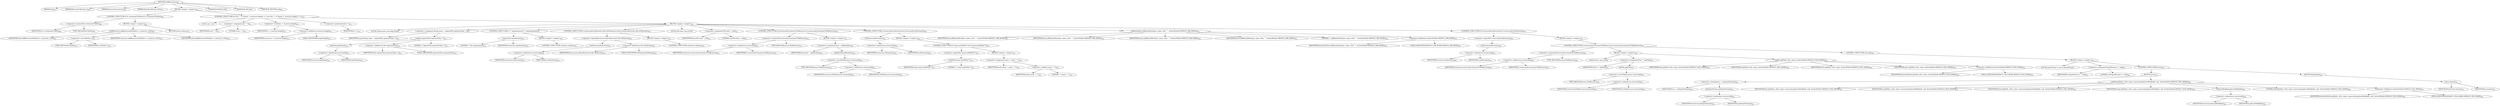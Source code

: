 digraph "addResources" {  
"1904" [label = <(METHOD,addResources)<SUB>805</SUB>> ]
"77" [label = <(PARAM,this)<SUB>805</SUB>> ]
"1905" [label = <(PARAM,ResourceCollection rc)<SUB>805</SUB>> ]
"1906" [label = <(PARAM,Resource[] resources)<SUB>806</SUB>> ]
"1907" [label = <(PARAM,ZipOutputStream zOut)<SUB>807</SUB>> ]
"1908" [label = <(BLOCK,&lt;empty&gt;,&lt;empty&gt;)<SUB>808</SUB>> ]
"1909" [label = <(CONTROL_STRUCTURE,if (rc instanceof FileSet),if (rc instanceof FileSet))<SUB>809</SUB>> ]
"1910" [label = <(&lt;operator&gt;.instanceOf,rc instanceof FileSet)<SUB>809</SUB>> ]
"1911" [label = <(IDENTIFIER,rc,rc instanceof FileSet)<SUB>809</SUB>> ]
"1912" [label = <(TYPE_REF,FileSet,FileSet)<SUB>809</SUB>> ]
"1913" [label = <(BLOCK,&lt;empty&gt;,&lt;empty&gt;)<SUB>809</SUB>> ]
"1914" [label = <(addResources,addResources((FileSet) rc, resources, zOut))<SUB>810</SUB>> ]
"76" [label = <(IDENTIFIER,this,addResources((FileSet) rc, resources, zOut))<SUB>810</SUB>> ]
"1915" [label = <(&lt;operator&gt;.cast,(FileSet) rc)<SUB>810</SUB>> ]
"1916" [label = <(TYPE_REF,FileSet,FileSet)<SUB>810</SUB>> ]
"1917" [label = <(IDENTIFIER,rc,(FileSet) rc)<SUB>810</SUB>> ]
"1918" [label = <(IDENTIFIER,resources,addResources((FileSet) rc, resources, zOut))<SUB>810</SUB>> ]
"1919" [label = <(IDENTIFIER,zOut,addResources((FileSet) rc, resources, zOut))<SUB>810</SUB>> ]
"1920" [label = <(RETURN,return;,return;)<SUB>811</SUB>> ]
"1921" [label = <(CONTROL_STRUCTURE,for (int i = 0; Some(i &lt; resources.length); i++),for (int i = 0; Some(i &lt; resources.length); i++))<SUB>813</SUB>> ]
"1922" [label = <(LOCAL,int i: int)> ]
"1923" [label = <(&lt;operator&gt;.assignment,int i = 0)<SUB>813</SUB>> ]
"1924" [label = <(IDENTIFIER,i,int i = 0)<SUB>813</SUB>> ]
"1925" [label = <(LITERAL,0,int i = 0)<SUB>813</SUB>> ]
"1926" [label = <(&lt;operator&gt;.lessThan,i &lt; resources.length)<SUB>813</SUB>> ]
"1927" [label = <(IDENTIFIER,i,i &lt; resources.length)<SUB>813</SUB>> ]
"1928" [label = <(&lt;operator&gt;.fieldAccess,resources.length)<SUB>813</SUB>> ]
"1929" [label = <(IDENTIFIER,resources,i &lt; resources.length)<SUB>813</SUB>> ]
"1930" [label = <(FIELD_IDENTIFIER,length,length)<SUB>813</SUB>> ]
"1931" [label = <(&lt;operator&gt;.postIncrement,i++)<SUB>813</SUB>> ]
"1932" [label = <(IDENTIFIER,i,i++)<SUB>813</SUB>> ]
"1933" [label = <(BLOCK,&lt;empty&gt;,&lt;empty&gt;)<SUB>813</SUB>> ]
"1934" [label = <(LOCAL,String name: java.lang.String)> ]
"1935" [label = <(&lt;operator&gt;.assignment,String name = replace(File.separatorChar, '/'))<SUB>814</SUB>> ]
"1936" [label = <(IDENTIFIER,name,String name = replace(File.separatorChar, '/'))<SUB>814</SUB>> ]
"1937" [label = <(replace,replace(File.separatorChar, '/'))<SUB>814</SUB>> ]
"1938" [label = <(getName,getName())<SUB>814</SUB>> ]
"1939" [label = <(&lt;operator&gt;.indexAccess,resources[i])<SUB>814</SUB>> ]
"1940" [label = <(IDENTIFIER,resources,getName())<SUB>814</SUB>> ]
"1941" [label = <(IDENTIFIER,i,getName())<SUB>814</SUB>> ]
"1942" [label = <(&lt;operator&gt;.fieldAccess,File.separatorChar)<SUB>814</SUB>> ]
"1943" [label = <(IDENTIFIER,File,replace(File.separatorChar, '/'))<SUB>814</SUB>> ]
"1944" [label = <(FIELD_IDENTIFIER,separatorChar,separatorChar)<SUB>814</SUB>> ]
"1945" [label = <(LITERAL,'/',replace(File.separatorChar, '/'))<SUB>815</SUB>> ]
"1946" [label = <(CONTROL_STRUCTURE,if (&quot;&quot;.equals(name)),if (&quot;&quot;.equals(name)))<SUB>816</SUB>> ]
"1947" [label = <(equals,this.equals(name))<SUB>816</SUB>> ]
"1948" [label = <(LITERAL,&quot;&quot;,this.equals(name))<SUB>816</SUB>> ]
"1949" [label = <(IDENTIFIER,name,this.equals(name))<SUB>816</SUB>> ]
"1950" [label = <(BLOCK,&lt;empty&gt;,&lt;empty&gt;)<SUB>816</SUB>> ]
"1951" [label = <(CONTROL_STRUCTURE,continue;,continue;)<SUB>817</SUB>> ]
"1952" [label = <(CONTROL_STRUCTURE,if (resources[i].isDirectory() &amp;&amp; doFilesonly),if (resources[i].isDirectory() &amp;&amp; doFilesonly))<SUB>819</SUB>> ]
"1953" [label = <(&lt;operator&gt;.logicalAnd,resources[i].isDirectory() &amp;&amp; doFilesonly)<SUB>819</SUB>> ]
"1954" [label = <(isDirectory,isDirectory())<SUB>819</SUB>> ]
"1955" [label = <(&lt;operator&gt;.indexAccess,resources[i])<SUB>819</SUB>> ]
"1956" [label = <(IDENTIFIER,resources,isDirectory())<SUB>819</SUB>> ]
"1957" [label = <(IDENTIFIER,i,isDirectory())<SUB>819</SUB>> ]
"1958" [label = <(&lt;operator&gt;.fieldAccess,this.doFilesonly)<SUB>819</SUB>> ]
"1959" [label = <(IDENTIFIER,this,resources[i].isDirectory() &amp;&amp; doFilesonly)<SUB>819</SUB>> ]
"1960" [label = <(FIELD_IDENTIFIER,doFilesonly,doFilesonly)<SUB>819</SUB>> ]
"1961" [label = <(BLOCK,&lt;empty&gt;,&lt;empty&gt;)<SUB>819</SUB>> ]
"1962" [label = <(CONTROL_STRUCTURE,continue;,continue;)<SUB>820</SUB>> ]
"1963" [label = <(LOCAL,File base: java.io.File)> ]
"1964" [label = <(&lt;operator&gt;.assignment,File base = null)<SUB>822</SUB>> ]
"1965" [label = <(IDENTIFIER,base,File base = null)<SUB>822</SUB>> ]
"1966" [label = <(LITERAL,null,File base = null)<SUB>822</SUB>> ]
"1967" [label = <(CONTROL_STRUCTURE,if (resources[i] instanceof FileResource),if (resources[i] instanceof FileResource))<SUB>823</SUB>> ]
"1968" [label = <(&lt;operator&gt;.instanceOf,resources[i] instanceof FileResource)<SUB>823</SUB>> ]
"1969" [label = <(&lt;operator&gt;.indexAccess,resources[i])<SUB>823</SUB>> ]
"1970" [label = <(IDENTIFIER,resources,resources[i] instanceof FileResource)<SUB>823</SUB>> ]
"1971" [label = <(IDENTIFIER,i,resources[i] instanceof FileResource)<SUB>823</SUB>> ]
"1972" [label = <(TYPE_REF,FileResource,FileResource)<SUB>823</SUB>> ]
"1973" [label = <(BLOCK,&lt;empty&gt;,&lt;empty&gt;)<SUB>823</SUB>> ]
"1974" [label = <(&lt;operator&gt;.assignment,base = getBaseDir())<SUB>824</SUB>> ]
"1975" [label = <(IDENTIFIER,base,base = getBaseDir())<SUB>824</SUB>> ]
"1976" [label = <(getBaseDir,getBaseDir())<SUB>824</SUB>> ]
"1977" [label = <(&lt;operator&gt;.cast,(FileResource) resources[i])<SUB>824</SUB>> ]
"1978" [label = <(TYPE_REF,FileResource,FileResource)<SUB>824</SUB>> ]
"1979" [label = <(&lt;operator&gt;.indexAccess,resources[i])<SUB>824</SUB>> ]
"1980" [label = <(IDENTIFIER,resources,(FileResource) resources[i])<SUB>824</SUB>> ]
"1981" [label = <(IDENTIFIER,i,(FileResource) resources[i])<SUB>824</SUB>> ]
"1982" [label = <(CONTROL_STRUCTURE,if (resources[i].isDirectory()),if (resources[i].isDirectory()))<SUB>826</SUB>> ]
"1983" [label = <(isDirectory,isDirectory())<SUB>826</SUB>> ]
"1984" [label = <(&lt;operator&gt;.indexAccess,resources[i])<SUB>826</SUB>> ]
"1985" [label = <(IDENTIFIER,resources,isDirectory())<SUB>826</SUB>> ]
"1986" [label = <(IDENTIFIER,i,isDirectory())<SUB>826</SUB>> ]
"1987" [label = <(BLOCK,&lt;empty&gt;,&lt;empty&gt;)<SUB>826</SUB>> ]
"1988" [label = <(CONTROL_STRUCTURE,if (!name.endsWith(&quot;/&quot;)),if (!name.endsWith(&quot;/&quot;)))<SUB>827</SUB>> ]
"1989" [label = <(&lt;operator&gt;.logicalNot,!name.endsWith(&quot;/&quot;))<SUB>827</SUB>> ]
"1990" [label = <(endsWith,name.endsWith(&quot;/&quot;))<SUB>827</SUB>> ]
"1991" [label = <(IDENTIFIER,name,name.endsWith(&quot;/&quot;))<SUB>827</SUB>> ]
"1992" [label = <(LITERAL,&quot;/&quot;,name.endsWith(&quot;/&quot;))<SUB>827</SUB>> ]
"1993" [label = <(BLOCK,&lt;empty&gt;,&lt;empty&gt;)<SUB>827</SUB>> ]
"1994" [label = <(&lt;operator&gt;.assignment,name = name + &quot;/&quot;)<SUB>828</SUB>> ]
"1995" [label = <(IDENTIFIER,name,name = name + &quot;/&quot;)<SUB>828</SUB>> ]
"1996" [label = <(&lt;operator&gt;.addition,name + &quot;/&quot;)<SUB>828</SUB>> ]
"1997" [label = <(IDENTIFIER,name,name + &quot;/&quot;)<SUB>828</SUB>> ]
"1998" [label = <(LITERAL,&quot;/&quot;,name + &quot;/&quot;)<SUB>828</SUB>> ]
"1999" [label = <(addParentDirs,addParentDirs(base, name, zOut, &quot;&quot;, ArchiveFileSet.DEFAULT_DIR_MODE))<SUB>832</SUB>> ]
"78" [label = <(IDENTIFIER,this,addParentDirs(base, name, zOut, &quot;&quot;, ArchiveFileSet.DEFAULT_DIR_MODE))<SUB>832</SUB>> ]
"2000" [label = <(IDENTIFIER,base,addParentDirs(base, name, zOut, &quot;&quot;, ArchiveFileSet.DEFAULT_DIR_MODE))<SUB>832</SUB>> ]
"2001" [label = <(IDENTIFIER,name,addParentDirs(base, name, zOut, &quot;&quot;, ArchiveFileSet.DEFAULT_DIR_MODE))<SUB>832</SUB>> ]
"2002" [label = <(IDENTIFIER,zOut,addParentDirs(base, name, zOut, &quot;&quot;, ArchiveFileSet.DEFAULT_DIR_MODE))<SUB>832</SUB>> ]
"2003" [label = <(LITERAL,&quot;&quot;,addParentDirs(base, name, zOut, &quot;&quot;, ArchiveFileSet.DEFAULT_DIR_MODE))<SUB>832</SUB>> ]
"2004" [label = <(&lt;operator&gt;.fieldAccess,ArchiveFileSet.DEFAULT_DIR_MODE)<SUB>833</SUB>> ]
"2005" [label = <(IDENTIFIER,ArchiveFileSet,addParentDirs(base, name, zOut, &quot;&quot;, ArchiveFileSet.DEFAULT_DIR_MODE))<SUB>833</SUB>> ]
"2006" [label = <(FIELD_IDENTIFIER,DEFAULT_DIR_MODE,DEFAULT_DIR_MODE)<SUB>833</SUB>> ]
"2007" [label = <(CONTROL_STRUCTURE,if (!resources[i].isDirectory()),if (!resources[i].isDirectory()))<SUB>835</SUB>> ]
"2008" [label = <(&lt;operator&gt;.logicalNot,!resources[i].isDirectory())<SUB>835</SUB>> ]
"2009" [label = <(isDirectory,isDirectory())<SUB>835</SUB>> ]
"2010" [label = <(&lt;operator&gt;.indexAccess,resources[i])<SUB>835</SUB>> ]
"2011" [label = <(IDENTIFIER,resources,isDirectory())<SUB>835</SUB>> ]
"2012" [label = <(IDENTIFIER,i,isDirectory())<SUB>835</SUB>> ]
"2013" [label = <(BLOCK,&lt;empty&gt;,&lt;empty&gt;)<SUB>835</SUB>> ]
"2014" [label = <(CONTROL_STRUCTURE,if (resources[i] instanceof FileResource),if (resources[i] instanceof FileResource))<SUB>836</SUB>> ]
"2015" [label = <(&lt;operator&gt;.instanceOf,resources[i] instanceof FileResource)<SUB>836</SUB>> ]
"2016" [label = <(&lt;operator&gt;.indexAccess,resources[i])<SUB>836</SUB>> ]
"2017" [label = <(IDENTIFIER,resources,resources[i] instanceof FileResource)<SUB>836</SUB>> ]
"2018" [label = <(IDENTIFIER,i,resources[i] instanceof FileResource)<SUB>836</SUB>> ]
"2019" [label = <(TYPE_REF,FileResource,FileResource)<SUB>836</SUB>> ]
"2020" [label = <(BLOCK,&lt;empty&gt;,&lt;empty&gt;)<SUB>836</SUB>> ]
"2021" [label = <(LOCAL,File f: java.io.File)> ]
"2022" [label = <(&lt;operator&gt;.assignment,File f = getFile())<SUB>837</SUB>> ]
"2023" [label = <(IDENTIFIER,f,File f = getFile())<SUB>837</SUB>> ]
"2024" [label = <(getFile,getFile())<SUB>837</SUB>> ]
"2025" [label = <(&lt;operator&gt;.cast,(FileResource) resources[i])<SUB>837</SUB>> ]
"2026" [label = <(TYPE_REF,FileResource,FileResource)<SUB>837</SUB>> ]
"2027" [label = <(&lt;operator&gt;.indexAccess,resources[i])<SUB>837</SUB>> ]
"2028" [label = <(IDENTIFIER,resources,(FileResource) resources[i])<SUB>837</SUB>> ]
"2029" [label = <(IDENTIFIER,i,(FileResource) resources[i])<SUB>837</SUB>> ]
"2030" [label = <(zipFile,zipFile(f, zOut, name, ArchiveFileSet.DEFAULT_FILE_MODE))<SUB>838</SUB>> ]
"79" [label = <(IDENTIFIER,this,zipFile(f, zOut, name, ArchiveFileSet.DEFAULT_FILE_MODE))<SUB>838</SUB>> ]
"2031" [label = <(IDENTIFIER,f,zipFile(f, zOut, name, ArchiveFileSet.DEFAULT_FILE_MODE))<SUB>838</SUB>> ]
"2032" [label = <(IDENTIFIER,zOut,zipFile(f, zOut, name, ArchiveFileSet.DEFAULT_FILE_MODE))<SUB>838</SUB>> ]
"2033" [label = <(IDENTIFIER,name,zipFile(f, zOut, name, ArchiveFileSet.DEFAULT_FILE_MODE))<SUB>838</SUB>> ]
"2034" [label = <(&lt;operator&gt;.fieldAccess,ArchiveFileSet.DEFAULT_FILE_MODE)<SUB>838</SUB>> ]
"2035" [label = <(IDENTIFIER,ArchiveFileSet,zipFile(f, zOut, name, ArchiveFileSet.DEFAULT_FILE_MODE))<SUB>838</SUB>> ]
"2036" [label = <(FIELD_IDENTIFIER,DEFAULT_FILE_MODE,DEFAULT_FILE_MODE)<SUB>838</SUB>> ]
"2037" [label = <(CONTROL_STRUCTURE,else,else)<SUB>839</SUB>> ]
"2038" [label = <(BLOCK,&lt;empty&gt;,&lt;empty&gt;)<SUB>839</SUB>> ]
"2039" [label = <(LOCAL,InputStream is: java.io.InputStream)> ]
"2040" [label = <(&lt;operator&gt;.assignment,InputStream is = null)<SUB>840</SUB>> ]
"2041" [label = <(IDENTIFIER,is,InputStream is = null)<SUB>840</SUB>> ]
"2042" [label = <(LITERAL,null,InputStream is = null)<SUB>840</SUB>> ]
"2043" [label = <(CONTROL_STRUCTURE,try,try)<SUB>841</SUB>> ]
"2044" [label = <(BLOCK,try,try)<SUB>841</SUB>> ]
"2045" [label = <(&lt;operator&gt;.assignment,is = getInputStream())<SUB>842</SUB>> ]
"2046" [label = <(IDENTIFIER,is,is = getInputStream())<SUB>842</SUB>> ]
"2047" [label = <(getInputStream,getInputStream())<SUB>842</SUB>> ]
"2048" [label = <(&lt;operator&gt;.indexAccess,resources[i])<SUB>842</SUB>> ]
"2049" [label = <(IDENTIFIER,resources,getInputStream())<SUB>842</SUB>> ]
"2050" [label = <(IDENTIFIER,i,getInputStream())<SUB>842</SUB>> ]
"2051" [label = <(zipFile,zipFile(is, zOut, name, resources[i].getLastModified(), null, ArchiveFileSet.DEFAULT_FILE_MODE))<SUB>843</SUB>> ]
"80" [label = <(IDENTIFIER,this,zipFile(is, zOut, name, resources[i].getLastModified(), null, ArchiveFileSet.DEFAULT_FILE_MODE))<SUB>843</SUB>> ]
"2052" [label = <(IDENTIFIER,is,zipFile(is, zOut, name, resources[i].getLastModified(), null, ArchiveFileSet.DEFAULT_FILE_MODE))<SUB>843</SUB>> ]
"2053" [label = <(IDENTIFIER,zOut,zipFile(is, zOut, name, resources[i].getLastModified(), null, ArchiveFileSet.DEFAULT_FILE_MODE))<SUB>843</SUB>> ]
"2054" [label = <(IDENTIFIER,name,zipFile(is, zOut, name, resources[i].getLastModified(), null, ArchiveFileSet.DEFAULT_FILE_MODE))<SUB>843</SUB>> ]
"2055" [label = <(getLastModified,getLastModified())<SUB>844</SUB>> ]
"2056" [label = <(&lt;operator&gt;.indexAccess,resources[i])<SUB>844</SUB>> ]
"2057" [label = <(IDENTIFIER,resources,getLastModified())<SUB>844</SUB>> ]
"2058" [label = <(IDENTIFIER,i,getLastModified())<SUB>844</SUB>> ]
"2059" [label = <(LITERAL,null,zipFile(is, zOut, name, resources[i].getLastModified(), null, ArchiveFileSet.DEFAULT_FILE_MODE))<SUB>845</SUB>> ]
"2060" [label = <(&lt;operator&gt;.fieldAccess,ArchiveFileSet.DEFAULT_FILE_MODE)<SUB>845</SUB>> ]
"2061" [label = <(IDENTIFIER,ArchiveFileSet,zipFile(is, zOut, name, resources[i].getLastModified(), null, ArchiveFileSet.DEFAULT_FILE_MODE))<SUB>845</SUB>> ]
"2062" [label = <(FIELD_IDENTIFIER,DEFAULT_FILE_MODE,DEFAULT_FILE_MODE)<SUB>845</SUB>> ]
"2063" [label = <(BLOCK,finally,finally)<SUB>846</SUB>> ]
"2064" [label = <(close,close(is))<SUB>847</SUB>> ]
"2065" [label = <(IDENTIFIER,FileUtils,close(is))<SUB>847</SUB>> ]
"2066" [label = <(IDENTIFIER,is,close(is))<SUB>847</SUB>> ]
"2067" [label = <(MODIFIER,PROTECTED)> ]
"2068" [label = <(MODIFIER,VIRTUAL)> ]
"2069" [label = <(METHOD_RETURN,void)<SUB>805</SUB>> ]
  "1904" -> "77" 
  "1904" -> "1905" 
  "1904" -> "1906" 
  "1904" -> "1907" 
  "1904" -> "1908" 
  "1904" -> "2067" 
  "1904" -> "2068" 
  "1904" -> "2069" 
  "1908" -> "1909" 
  "1908" -> "1921" 
  "1909" -> "1910" 
  "1909" -> "1913" 
  "1910" -> "1911" 
  "1910" -> "1912" 
  "1913" -> "1914" 
  "1913" -> "1920" 
  "1914" -> "76" 
  "1914" -> "1915" 
  "1914" -> "1918" 
  "1914" -> "1919" 
  "1915" -> "1916" 
  "1915" -> "1917" 
  "1921" -> "1922" 
  "1921" -> "1923" 
  "1921" -> "1926" 
  "1921" -> "1931" 
  "1921" -> "1933" 
  "1923" -> "1924" 
  "1923" -> "1925" 
  "1926" -> "1927" 
  "1926" -> "1928" 
  "1928" -> "1929" 
  "1928" -> "1930" 
  "1931" -> "1932" 
  "1933" -> "1934" 
  "1933" -> "1935" 
  "1933" -> "1946" 
  "1933" -> "1952" 
  "1933" -> "1963" 
  "1933" -> "1964" 
  "1933" -> "1967" 
  "1933" -> "1982" 
  "1933" -> "1999" 
  "1933" -> "2007" 
  "1935" -> "1936" 
  "1935" -> "1937" 
  "1937" -> "1938" 
  "1937" -> "1942" 
  "1937" -> "1945" 
  "1938" -> "1939" 
  "1939" -> "1940" 
  "1939" -> "1941" 
  "1942" -> "1943" 
  "1942" -> "1944" 
  "1946" -> "1947" 
  "1946" -> "1950" 
  "1947" -> "1948" 
  "1947" -> "1949" 
  "1950" -> "1951" 
  "1952" -> "1953" 
  "1952" -> "1961" 
  "1953" -> "1954" 
  "1953" -> "1958" 
  "1954" -> "1955" 
  "1955" -> "1956" 
  "1955" -> "1957" 
  "1958" -> "1959" 
  "1958" -> "1960" 
  "1961" -> "1962" 
  "1964" -> "1965" 
  "1964" -> "1966" 
  "1967" -> "1968" 
  "1967" -> "1973" 
  "1968" -> "1969" 
  "1968" -> "1972" 
  "1969" -> "1970" 
  "1969" -> "1971" 
  "1973" -> "1974" 
  "1974" -> "1975" 
  "1974" -> "1976" 
  "1976" -> "1977" 
  "1977" -> "1978" 
  "1977" -> "1979" 
  "1979" -> "1980" 
  "1979" -> "1981" 
  "1982" -> "1983" 
  "1982" -> "1987" 
  "1983" -> "1984" 
  "1984" -> "1985" 
  "1984" -> "1986" 
  "1987" -> "1988" 
  "1988" -> "1989" 
  "1988" -> "1993" 
  "1989" -> "1990" 
  "1990" -> "1991" 
  "1990" -> "1992" 
  "1993" -> "1994" 
  "1994" -> "1995" 
  "1994" -> "1996" 
  "1996" -> "1997" 
  "1996" -> "1998" 
  "1999" -> "78" 
  "1999" -> "2000" 
  "1999" -> "2001" 
  "1999" -> "2002" 
  "1999" -> "2003" 
  "1999" -> "2004" 
  "2004" -> "2005" 
  "2004" -> "2006" 
  "2007" -> "2008" 
  "2007" -> "2013" 
  "2008" -> "2009" 
  "2009" -> "2010" 
  "2010" -> "2011" 
  "2010" -> "2012" 
  "2013" -> "2014" 
  "2014" -> "2015" 
  "2014" -> "2020" 
  "2014" -> "2037" 
  "2015" -> "2016" 
  "2015" -> "2019" 
  "2016" -> "2017" 
  "2016" -> "2018" 
  "2020" -> "2021" 
  "2020" -> "2022" 
  "2020" -> "2030" 
  "2022" -> "2023" 
  "2022" -> "2024" 
  "2024" -> "2025" 
  "2025" -> "2026" 
  "2025" -> "2027" 
  "2027" -> "2028" 
  "2027" -> "2029" 
  "2030" -> "79" 
  "2030" -> "2031" 
  "2030" -> "2032" 
  "2030" -> "2033" 
  "2030" -> "2034" 
  "2034" -> "2035" 
  "2034" -> "2036" 
  "2037" -> "2038" 
  "2038" -> "2039" 
  "2038" -> "2040" 
  "2038" -> "2043" 
  "2040" -> "2041" 
  "2040" -> "2042" 
  "2043" -> "2044" 
  "2043" -> "2063" 
  "2044" -> "2045" 
  "2044" -> "2051" 
  "2045" -> "2046" 
  "2045" -> "2047" 
  "2047" -> "2048" 
  "2048" -> "2049" 
  "2048" -> "2050" 
  "2051" -> "80" 
  "2051" -> "2052" 
  "2051" -> "2053" 
  "2051" -> "2054" 
  "2051" -> "2055" 
  "2051" -> "2059" 
  "2051" -> "2060" 
  "2055" -> "2056" 
  "2056" -> "2057" 
  "2056" -> "2058" 
  "2060" -> "2061" 
  "2060" -> "2062" 
  "2063" -> "2064" 
  "2064" -> "2065" 
  "2064" -> "2066" 
}
